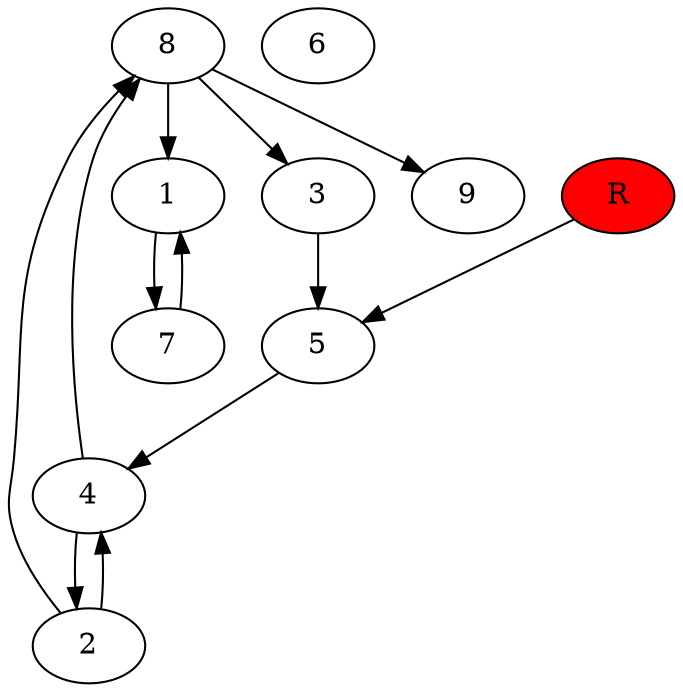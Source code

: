 digraph prb3300 {
	1
	2
	3
	4
	5
	6
	7
	8
	R [fillcolor="#ff0000" style=filled]
	1 -> 7
	2 -> 4
	2 -> 8
	3 -> 5
	4 -> 2
	4 -> 8
	5 -> 4
	7 -> 1
	8 -> 1
	8 -> 3
	8 -> 9
	R -> 5
}
